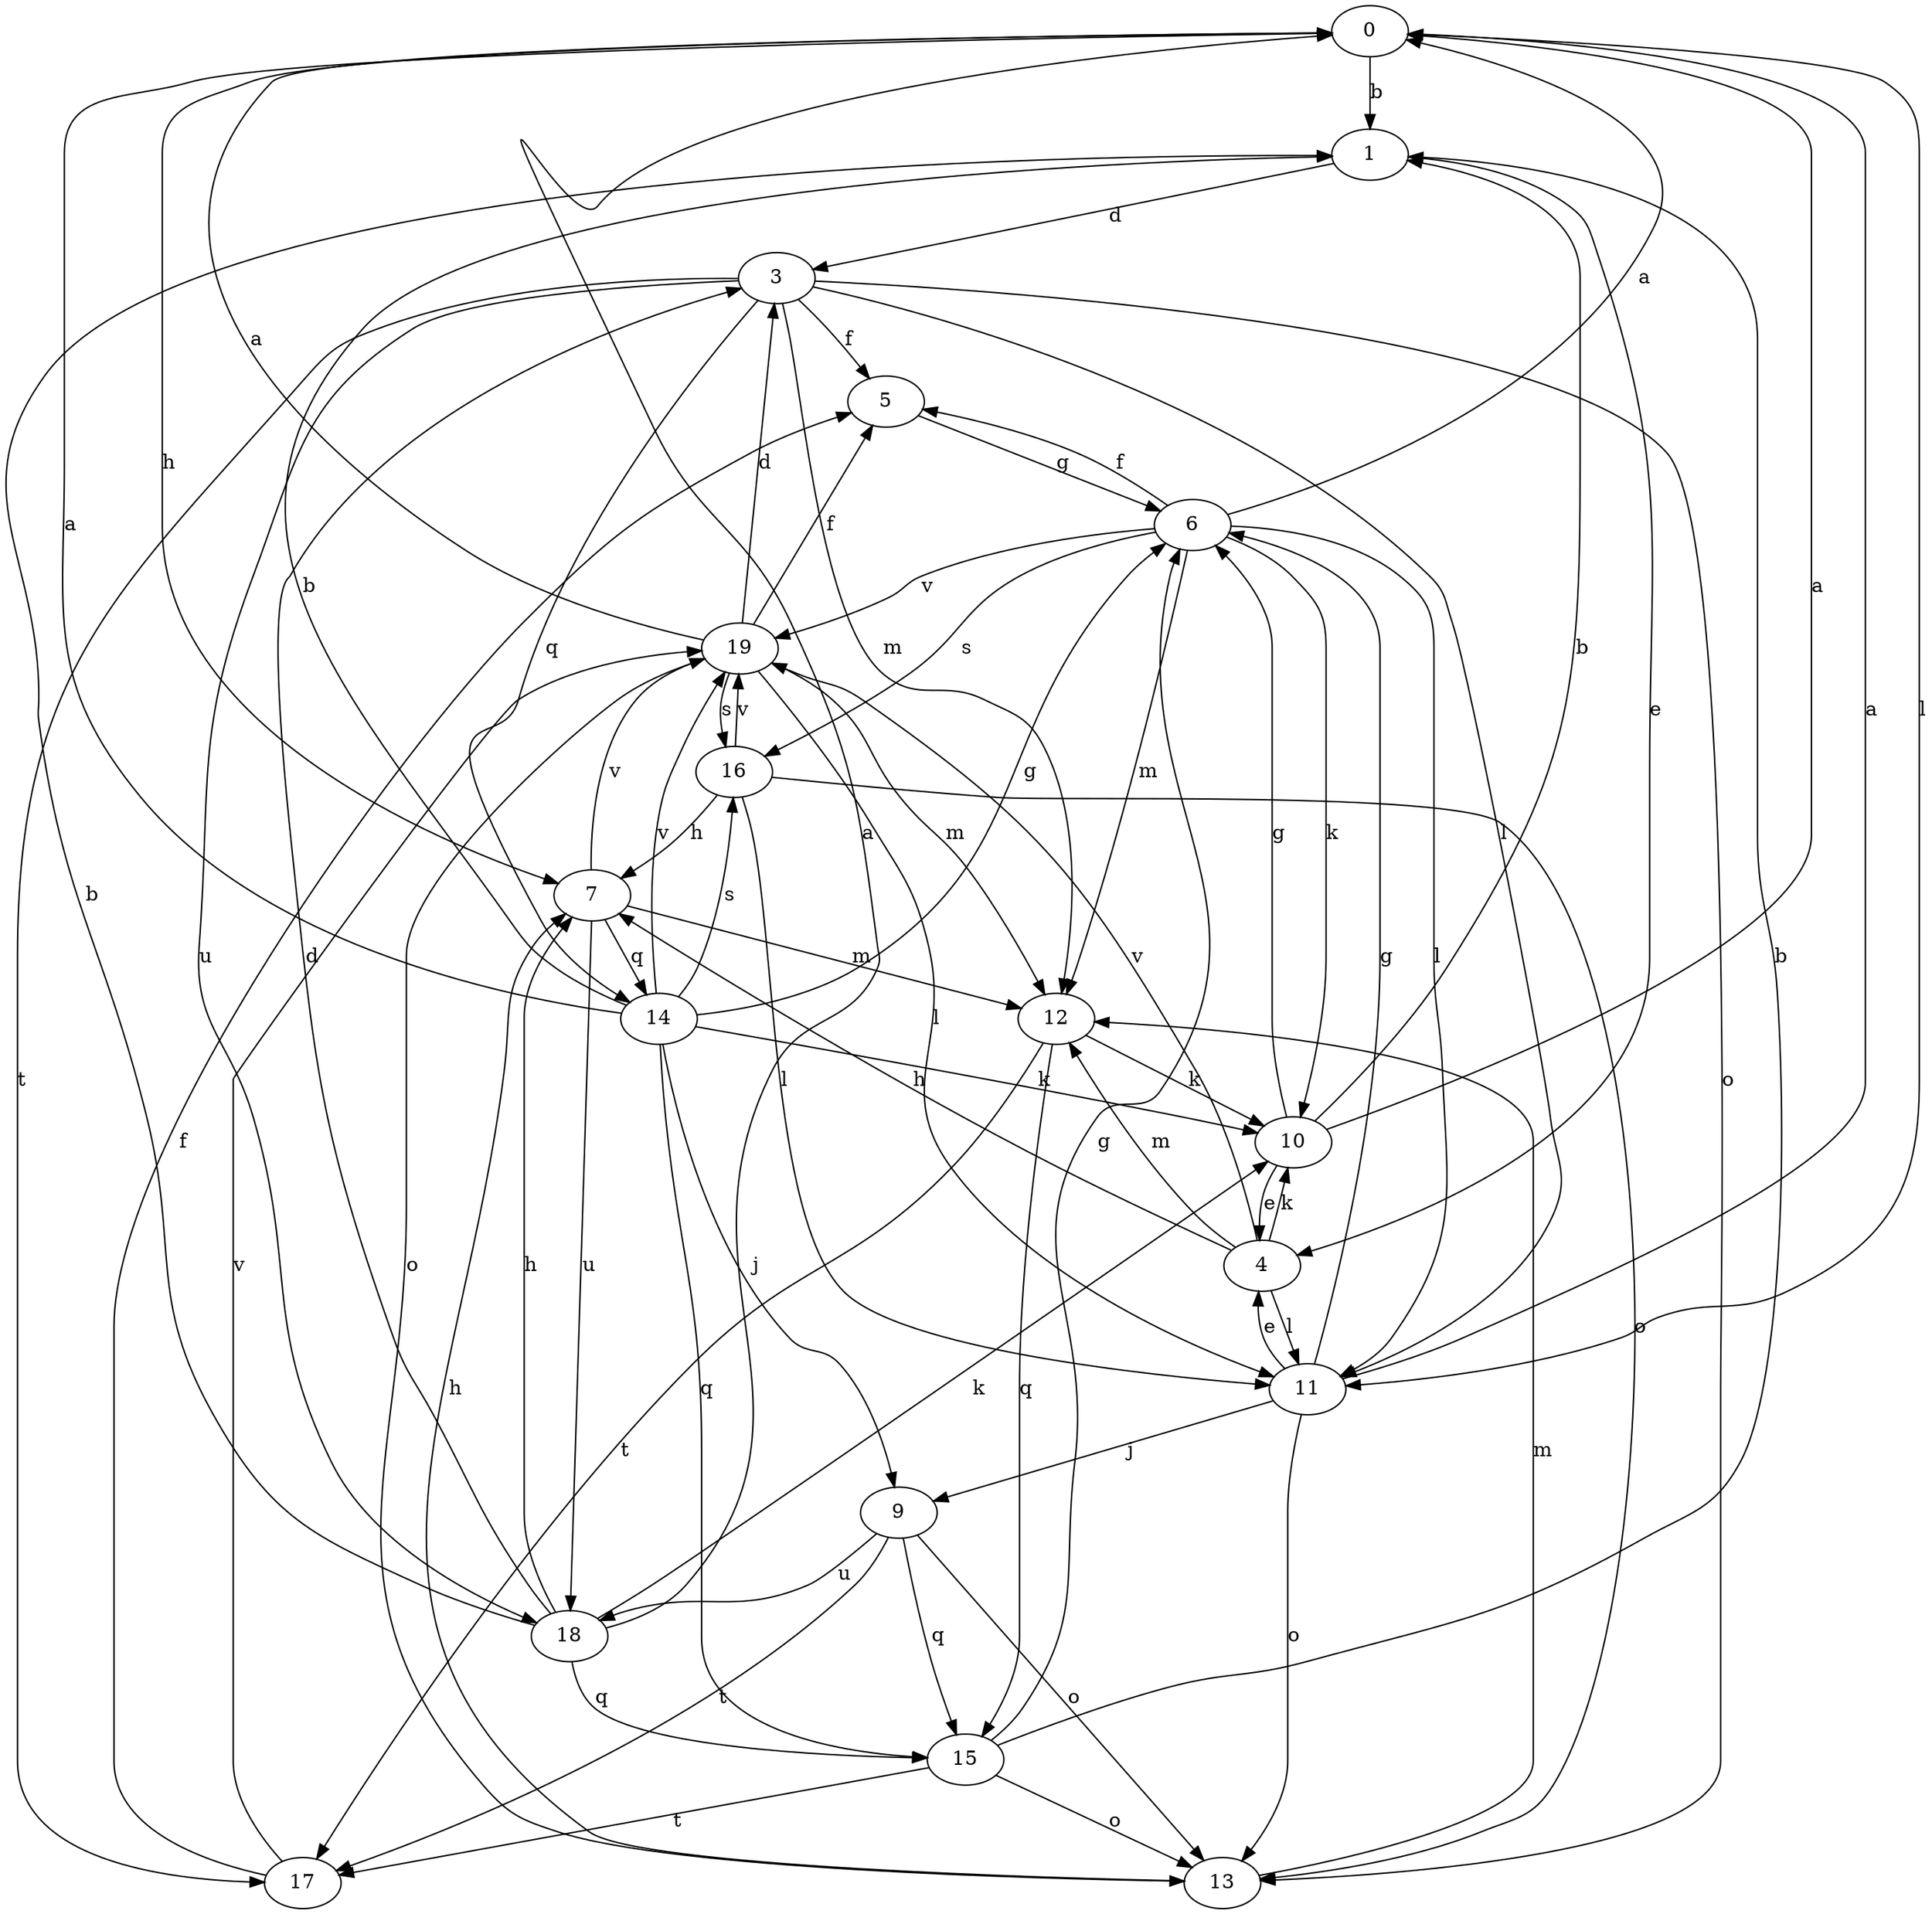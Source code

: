 strict digraph  {
0;
1;
3;
4;
5;
6;
7;
9;
10;
11;
12;
13;
14;
15;
16;
17;
18;
19;
0 -> 1  [label=b];
0 -> 7  [label=h];
0 -> 11  [label=l];
1 -> 3  [label=d];
1 -> 4  [label=e];
3 -> 5  [label=f];
3 -> 11  [label=l];
3 -> 12  [label=m];
3 -> 13  [label=o];
3 -> 14  [label=q];
3 -> 17  [label=t];
3 -> 18  [label=u];
4 -> 7  [label=h];
4 -> 10  [label=k];
4 -> 11  [label=l];
4 -> 12  [label=m];
4 -> 19  [label=v];
5 -> 6  [label=g];
6 -> 0  [label=a];
6 -> 5  [label=f];
6 -> 10  [label=k];
6 -> 11  [label=l];
6 -> 12  [label=m];
6 -> 16  [label=s];
6 -> 19  [label=v];
7 -> 12  [label=m];
7 -> 14  [label=q];
7 -> 18  [label=u];
7 -> 19  [label=v];
9 -> 13  [label=o];
9 -> 15  [label=q];
9 -> 17  [label=t];
9 -> 18  [label=u];
10 -> 0  [label=a];
10 -> 1  [label=b];
10 -> 4  [label=e];
10 -> 6  [label=g];
11 -> 0  [label=a];
11 -> 4  [label=e];
11 -> 6  [label=g];
11 -> 9  [label=j];
11 -> 13  [label=o];
12 -> 10  [label=k];
12 -> 15  [label=q];
12 -> 17  [label=t];
13 -> 7  [label=h];
13 -> 12  [label=m];
14 -> 0  [label=a];
14 -> 1  [label=b];
14 -> 6  [label=g];
14 -> 9  [label=j];
14 -> 10  [label=k];
14 -> 15  [label=q];
14 -> 16  [label=s];
14 -> 19  [label=v];
15 -> 1  [label=b];
15 -> 6  [label=g];
15 -> 13  [label=o];
15 -> 17  [label=t];
16 -> 7  [label=h];
16 -> 11  [label=l];
16 -> 13  [label=o];
16 -> 19  [label=v];
17 -> 5  [label=f];
17 -> 19  [label=v];
18 -> 0  [label=a];
18 -> 1  [label=b];
18 -> 3  [label=d];
18 -> 7  [label=h];
18 -> 10  [label=k];
18 -> 15  [label=q];
19 -> 0  [label=a];
19 -> 3  [label=d];
19 -> 5  [label=f];
19 -> 11  [label=l];
19 -> 12  [label=m];
19 -> 13  [label=o];
19 -> 16  [label=s];
}

